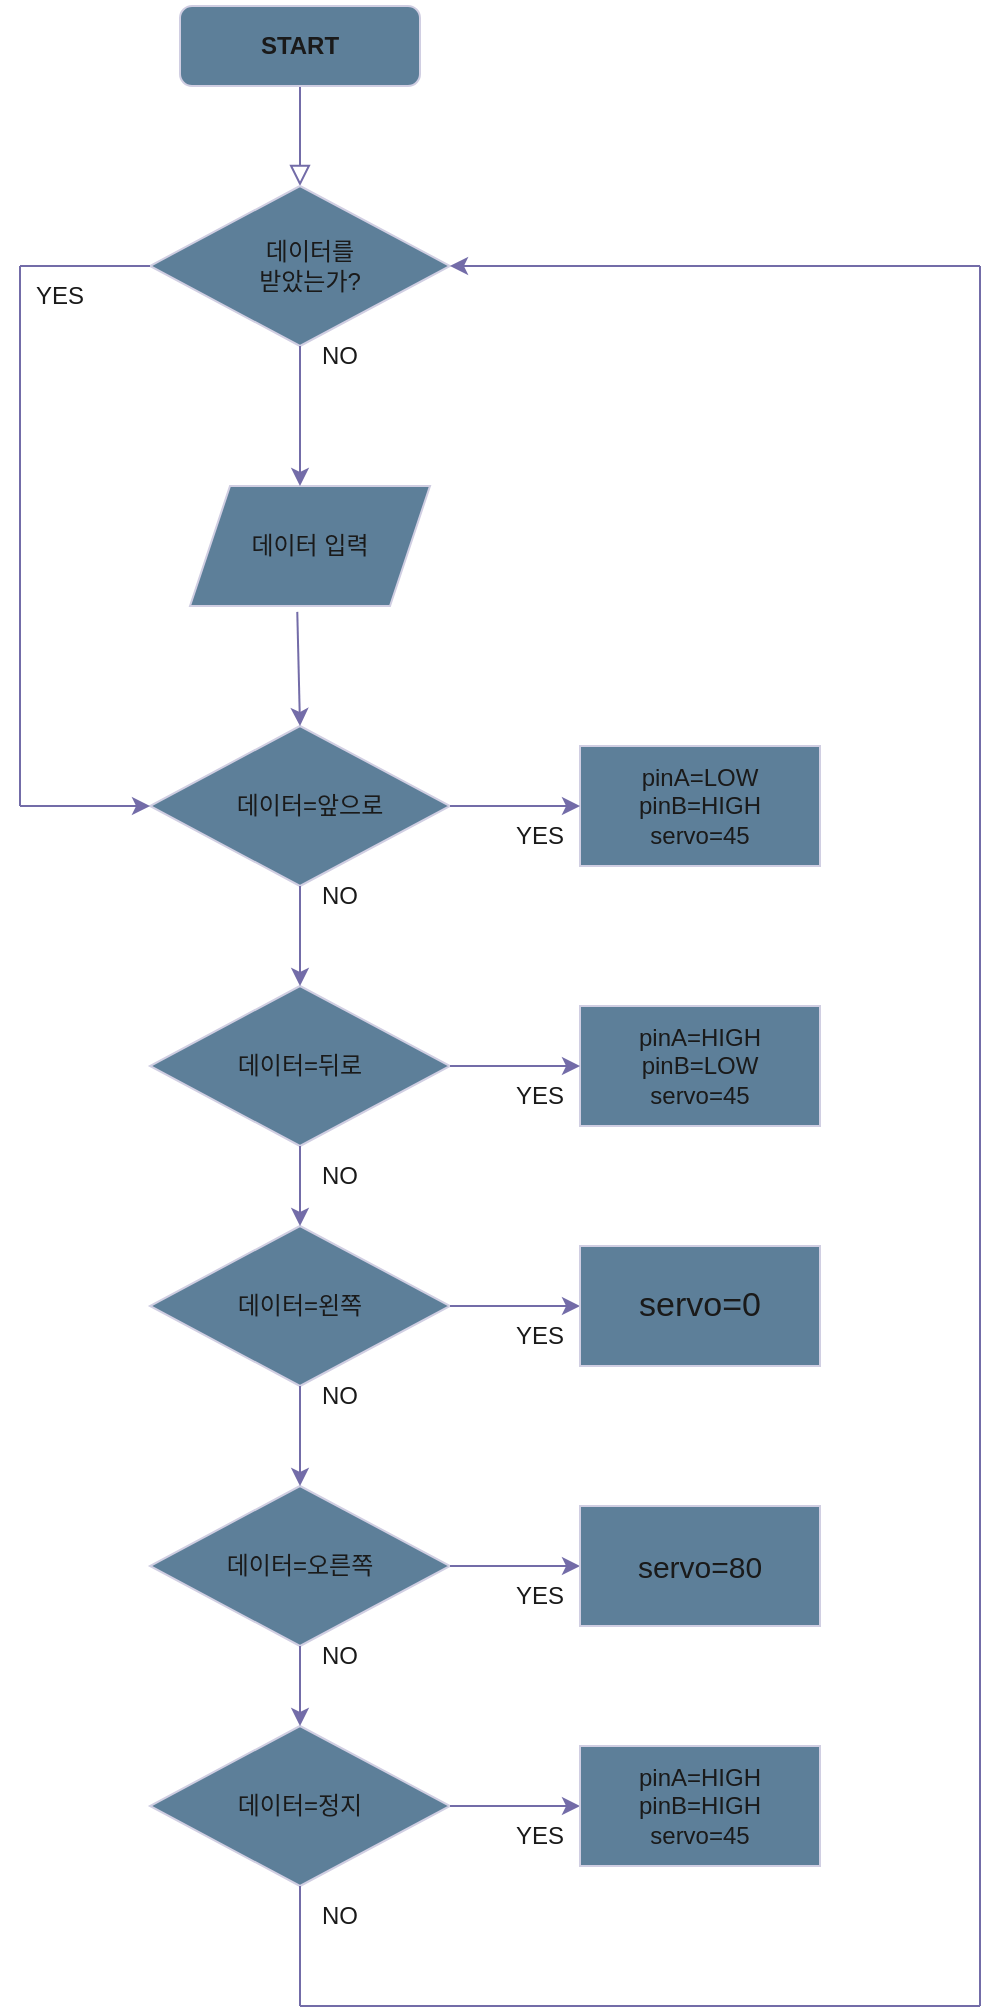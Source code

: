 <mxfile version="21.5.0" type="device">
  <diagram id="C5RBs43oDa-KdzZeNtuy" name="Page-1">
    <mxGraphModel dx="1736" dy="724" grid="1" gridSize="10" guides="1" tooltips="1" connect="1" arrows="1" fold="1" page="1" pageScale="1" pageWidth="827" pageHeight="1169" math="0" shadow="0">
      <root>
        <mxCell id="WIyWlLk6GJQsqaUBKTNV-0" />
        <mxCell id="WIyWlLk6GJQsqaUBKTNV-1" parent="WIyWlLk6GJQsqaUBKTNV-0" />
        <mxCell id="WIyWlLk6GJQsqaUBKTNV-2" value="" style="rounded=0;html=1;jettySize=auto;orthogonalLoop=1;fontSize=11;endArrow=block;endFill=0;endSize=8;strokeWidth=1;shadow=0;labelBackgroundColor=none;edgeStyle=orthogonalEdgeStyle;fontColor=default;strokeColor=#736CA8;" parent="WIyWlLk6GJQsqaUBKTNV-1" source="WIyWlLk6GJQsqaUBKTNV-3" edge="1">
          <mxGeometry relative="1" as="geometry">
            <mxPoint x="220" y="170" as="targetPoint" />
          </mxGeometry>
        </mxCell>
        <mxCell id="WIyWlLk6GJQsqaUBKTNV-3" value="&lt;h4&gt;START&lt;/h4&gt;" style="rounded=1;whiteSpace=wrap;html=1;fontSize=12;glass=0;strokeWidth=1;shadow=0;labelBackgroundColor=none;fillColor=#5D7F99;strokeColor=#D0CEE2;fontColor=#1A1A1A;" parent="WIyWlLk6GJQsqaUBKTNV-1" vertex="1">
          <mxGeometry x="160" y="80" width="120" height="40" as="geometry" />
        </mxCell>
        <mxCell id="MU7-nUKZK5LZ8pmrxmaa-1" value="" style="rounded=0;whiteSpace=wrap;html=1;labelBackgroundColor=none;fillColor=#5D7F99;strokeColor=#D0CEE2;fontColor=#1A1A1A;" vertex="1" parent="WIyWlLk6GJQsqaUBKTNV-1">
          <mxGeometry x="360" y="450" width="120" height="60" as="geometry" />
        </mxCell>
        <mxCell id="MU7-nUKZK5LZ8pmrxmaa-2" value="" style="rounded=0;whiteSpace=wrap;html=1;labelBackgroundColor=none;fillColor=#5D7F99;strokeColor=#D0CEE2;fontColor=#1A1A1A;" vertex="1" parent="WIyWlLk6GJQsqaUBKTNV-1">
          <mxGeometry x="360" y="580" width="120" height="60" as="geometry" />
        </mxCell>
        <mxCell id="MU7-nUKZK5LZ8pmrxmaa-6" value="" style="shape=parallelogram;perimeter=parallelogramPerimeter;whiteSpace=wrap;html=1;fixedSize=1;labelBackgroundColor=none;fillColor=#5D7F99;strokeColor=#D0CEE2;fontColor=#1A1A1A;" vertex="1" parent="WIyWlLk6GJQsqaUBKTNV-1">
          <mxGeometry x="165" y="320" width="120" height="60" as="geometry" />
        </mxCell>
        <mxCell id="MU7-nUKZK5LZ8pmrxmaa-7" value="" style="rhombus;whiteSpace=wrap;html=1;labelBackgroundColor=none;fillColor=#5D7F99;strokeColor=#D0CEE2;fontColor=#1A1A1A;" vertex="1" parent="WIyWlLk6GJQsqaUBKTNV-1">
          <mxGeometry x="145" y="440" width="150" height="80" as="geometry" />
        </mxCell>
        <mxCell id="MU7-nUKZK5LZ8pmrxmaa-8" value="" style="rhombus;whiteSpace=wrap;html=1;labelBackgroundColor=none;fillColor=#5D7F99;strokeColor=#D0CEE2;fontColor=#1A1A1A;" vertex="1" parent="WIyWlLk6GJQsqaUBKTNV-1">
          <mxGeometry x="145" y="170" width="150" height="80" as="geometry" />
        </mxCell>
        <mxCell id="MU7-nUKZK5LZ8pmrxmaa-10" value="" style="endArrow=classic;html=1;rounded=0;exitX=0.447;exitY=1.049;exitDx=0;exitDy=0;exitPerimeter=0;entryX=0.5;entryY=0;entryDx=0;entryDy=0;labelBackgroundColor=none;fontColor=default;strokeColor=#736CA8;" edge="1" parent="WIyWlLk6GJQsqaUBKTNV-1" source="MU7-nUKZK5LZ8pmrxmaa-6" target="MU7-nUKZK5LZ8pmrxmaa-7">
          <mxGeometry width="50" height="50" relative="1" as="geometry">
            <mxPoint x="275" y="430" as="sourcePoint" />
            <mxPoint x="325" y="380" as="targetPoint" />
          </mxGeometry>
        </mxCell>
        <mxCell id="MU7-nUKZK5LZ8pmrxmaa-11" value="" style="endArrow=classic;html=1;rounded=0;exitX=0.5;exitY=1;exitDx=0;exitDy=0;labelBackgroundColor=none;fontColor=default;strokeColor=#736CA8;" edge="1" parent="WIyWlLk6GJQsqaUBKTNV-1" source="MU7-nUKZK5LZ8pmrxmaa-8">
          <mxGeometry width="50" height="50" relative="1" as="geometry">
            <mxPoint x="350" y="250" as="sourcePoint" />
            <mxPoint x="220" y="320" as="targetPoint" />
          </mxGeometry>
        </mxCell>
        <mxCell id="MU7-nUKZK5LZ8pmrxmaa-12" value="" style="rhombus;whiteSpace=wrap;html=1;labelBackgroundColor=none;fillColor=#5D7F99;strokeColor=#D0CEE2;fontColor=#1A1A1A;" vertex="1" parent="WIyWlLk6GJQsqaUBKTNV-1">
          <mxGeometry x="145" y="570" width="150" height="80" as="geometry" />
        </mxCell>
        <mxCell id="MU7-nUKZK5LZ8pmrxmaa-13" value="" style="endArrow=classic;html=1;rounded=0;exitX=0.5;exitY=1;exitDx=0;exitDy=0;entryX=0.5;entryY=0;entryDx=0;entryDy=0;labelBackgroundColor=none;fontColor=default;strokeColor=#736CA8;" edge="1" parent="WIyWlLk6GJQsqaUBKTNV-1" source="MU7-nUKZK5LZ8pmrxmaa-7" target="MU7-nUKZK5LZ8pmrxmaa-12">
          <mxGeometry width="50" height="50" relative="1" as="geometry">
            <mxPoint x="290" y="560" as="sourcePoint" />
            <mxPoint x="340" y="510" as="targetPoint" />
          </mxGeometry>
        </mxCell>
        <mxCell id="MU7-nUKZK5LZ8pmrxmaa-15" value="" style="rhombus;whiteSpace=wrap;html=1;labelBackgroundColor=none;fillColor=#5D7F99;strokeColor=#D0CEE2;fontColor=#1A1A1A;" vertex="1" parent="WIyWlLk6GJQsqaUBKTNV-1">
          <mxGeometry x="145" y="690" width="150" height="80" as="geometry" />
        </mxCell>
        <mxCell id="MU7-nUKZK5LZ8pmrxmaa-16" value="" style="rhombus;whiteSpace=wrap;html=1;labelBackgroundColor=none;fillColor=#5D7F99;strokeColor=#D0CEE2;fontColor=#1A1A1A;" vertex="1" parent="WIyWlLk6GJQsqaUBKTNV-1">
          <mxGeometry x="145" y="820" width="150" height="80" as="geometry" />
        </mxCell>
        <mxCell id="MU7-nUKZK5LZ8pmrxmaa-17" value="" style="rhombus;whiteSpace=wrap;html=1;labelBackgroundColor=none;fillColor=#5D7F99;strokeColor=#D0CEE2;fontColor=#1A1A1A;" vertex="1" parent="WIyWlLk6GJQsqaUBKTNV-1">
          <mxGeometry x="145" y="940" width="150" height="80" as="geometry" />
        </mxCell>
        <mxCell id="MU7-nUKZK5LZ8pmrxmaa-18" value="" style="endArrow=classic;html=1;rounded=0;exitX=0.5;exitY=1;exitDx=0;exitDy=0;entryX=0.5;entryY=0;entryDx=0;entryDy=0;labelBackgroundColor=none;fontColor=default;strokeColor=#736CA8;" edge="1" parent="WIyWlLk6GJQsqaUBKTNV-1" source="MU7-nUKZK5LZ8pmrxmaa-12" target="MU7-nUKZK5LZ8pmrxmaa-15">
          <mxGeometry width="50" height="50" relative="1" as="geometry">
            <mxPoint x="300" y="680" as="sourcePoint" />
            <mxPoint x="350" y="630" as="targetPoint" />
          </mxGeometry>
        </mxCell>
        <mxCell id="MU7-nUKZK5LZ8pmrxmaa-19" value="" style="endArrow=classic;html=1;rounded=0;exitX=0.5;exitY=1;exitDx=0;exitDy=0;entryX=0.5;entryY=0;entryDx=0;entryDy=0;labelBackgroundColor=none;fontColor=default;strokeColor=#736CA8;" edge="1" parent="WIyWlLk6GJQsqaUBKTNV-1" source="MU7-nUKZK5LZ8pmrxmaa-16" target="MU7-nUKZK5LZ8pmrxmaa-17">
          <mxGeometry width="50" height="50" relative="1" as="geometry">
            <mxPoint x="330" y="970" as="sourcePoint" />
            <mxPoint x="380" y="920" as="targetPoint" />
          </mxGeometry>
        </mxCell>
        <mxCell id="MU7-nUKZK5LZ8pmrxmaa-20" value="" style="endArrow=classic;html=1;rounded=0;exitX=0.5;exitY=1;exitDx=0;exitDy=0;entryX=0.5;entryY=0;entryDx=0;entryDy=0;labelBackgroundColor=none;fontColor=default;strokeColor=#736CA8;" edge="1" parent="WIyWlLk6GJQsqaUBKTNV-1" source="MU7-nUKZK5LZ8pmrxmaa-15" target="MU7-nUKZK5LZ8pmrxmaa-16">
          <mxGeometry width="50" height="50" relative="1" as="geometry">
            <mxPoint x="330" y="810" as="sourcePoint" />
            <mxPoint x="380" y="760" as="targetPoint" />
          </mxGeometry>
        </mxCell>
        <mxCell id="MU7-nUKZK5LZ8pmrxmaa-21" value="" style="endArrow=none;html=1;rounded=0;entryX=0.5;entryY=1;entryDx=0;entryDy=0;labelBackgroundColor=none;fontColor=default;strokeColor=#736CA8;" edge="1" parent="WIyWlLk6GJQsqaUBKTNV-1" target="MU7-nUKZK5LZ8pmrxmaa-17">
          <mxGeometry width="50" height="50" relative="1" as="geometry">
            <mxPoint x="220" y="1080" as="sourcePoint" />
            <mxPoint x="240" y="1040" as="targetPoint" />
          </mxGeometry>
        </mxCell>
        <mxCell id="MU7-nUKZK5LZ8pmrxmaa-22" value="" style="endArrow=none;html=1;rounded=0;labelBackgroundColor=none;fontColor=default;strokeColor=#736CA8;" edge="1" parent="WIyWlLk6GJQsqaUBKTNV-1">
          <mxGeometry width="50" height="50" relative="1" as="geometry">
            <mxPoint x="220" y="1080" as="sourcePoint" />
            <mxPoint x="560" y="1080" as="targetPoint" />
          </mxGeometry>
        </mxCell>
        <mxCell id="MU7-nUKZK5LZ8pmrxmaa-23" value="" style="endArrow=classic;html=1;rounded=0;exitX=1;exitY=0.5;exitDx=0;exitDy=0;labelBackgroundColor=none;fontColor=default;strokeColor=#736CA8;" edge="1" parent="WIyWlLk6GJQsqaUBKTNV-1" source="MU7-nUKZK5LZ8pmrxmaa-17">
          <mxGeometry width="50" height="50" relative="1" as="geometry">
            <mxPoint x="300" y="960" as="sourcePoint" />
            <mxPoint x="360" y="980" as="targetPoint" />
          </mxGeometry>
        </mxCell>
        <mxCell id="MU7-nUKZK5LZ8pmrxmaa-24" value="" style="endArrow=classic;html=1;rounded=0;exitX=1;exitY=0.5;exitDx=0;exitDy=0;labelBackgroundColor=none;fontColor=default;strokeColor=#736CA8;" edge="1" parent="WIyWlLk6GJQsqaUBKTNV-1" source="MU7-nUKZK5LZ8pmrxmaa-16">
          <mxGeometry width="50" height="50" relative="1" as="geometry">
            <mxPoint x="300" y="860" as="sourcePoint" />
            <mxPoint x="360" y="860" as="targetPoint" />
          </mxGeometry>
        </mxCell>
        <mxCell id="MU7-nUKZK5LZ8pmrxmaa-25" value="" style="endArrow=classic;html=1;rounded=0;exitX=1;exitY=0.5;exitDx=0;exitDy=0;labelBackgroundColor=none;fontColor=default;strokeColor=#736CA8;" edge="1" parent="WIyWlLk6GJQsqaUBKTNV-1" source="MU7-nUKZK5LZ8pmrxmaa-15">
          <mxGeometry width="50" height="50" relative="1" as="geometry">
            <mxPoint x="330" y="760" as="sourcePoint" />
            <mxPoint x="360" y="730" as="targetPoint" />
          </mxGeometry>
        </mxCell>
        <mxCell id="MU7-nUKZK5LZ8pmrxmaa-26" value="" style="endArrow=classic;html=1;rounded=0;exitX=1;exitY=0.5;exitDx=0;exitDy=0;labelBackgroundColor=none;fontColor=default;strokeColor=#736CA8;" edge="1" parent="WIyWlLk6GJQsqaUBKTNV-1" source="MU7-nUKZK5LZ8pmrxmaa-12">
          <mxGeometry width="50" height="50" relative="1" as="geometry">
            <mxPoint x="300" y="660" as="sourcePoint" />
            <mxPoint x="360" y="610" as="targetPoint" />
          </mxGeometry>
        </mxCell>
        <mxCell id="MU7-nUKZK5LZ8pmrxmaa-27" value="" style="endArrow=classic;html=1;rounded=0;exitX=1;exitY=0.5;exitDx=0;exitDy=0;labelBackgroundColor=none;fontColor=default;strokeColor=#736CA8;" edge="1" parent="WIyWlLk6GJQsqaUBKTNV-1" source="MU7-nUKZK5LZ8pmrxmaa-7">
          <mxGeometry width="50" height="50" relative="1" as="geometry">
            <mxPoint x="250" y="510" as="sourcePoint" />
            <mxPoint x="360" y="480" as="targetPoint" />
          </mxGeometry>
        </mxCell>
        <mxCell id="MU7-nUKZK5LZ8pmrxmaa-29" value="" style="endArrow=none;html=1;rounded=0;entryX=0;entryY=0.5;entryDx=0;entryDy=0;labelBackgroundColor=none;fontColor=default;strokeColor=#736CA8;" edge="1" parent="WIyWlLk6GJQsqaUBKTNV-1" target="MU7-nUKZK5LZ8pmrxmaa-8">
          <mxGeometry width="50" height="50" relative="1" as="geometry">
            <mxPoint x="80" y="210" as="sourcePoint" />
            <mxPoint x="220" y="340" as="targetPoint" />
          </mxGeometry>
        </mxCell>
        <mxCell id="MU7-nUKZK5LZ8pmrxmaa-30" value="" style="endArrow=none;html=1;rounded=0;labelBackgroundColor=none;fontColor=default;strokeColor=#736CA8;" edge="1" parent="WIyWlLk6GJQsqaUBKTNV-1">
          <mxGeometry width="50" height="50" relative="1" as="geometry">
            <mxPoint x="80" y="480" as="sourcePoint" />
            <mxPoint x="80" y="210" as="targetPoint" />
          </mxGeometry>
        </mxCell>
        <mxCell id="MU7-nUKZK5LZ8pmrxmaa-31" value="" style="endArrow=classic;html=1;rounded=0;entryX=0;entryY=0.5;entryDx=0;entryDy=0;labelBackgroundColor=none;fontColor=default;strokeColor=#736CA8;" edge="1" parent="WIyWlLk6GJQsqaUBKTNV-1" target="MU7-nUKZK5LZ8pmrxmaa-7">
          <mxGeometry width="50" height="50" relative="1" as="geometry">
            <mxPoint x="80" y="480" as="sourcePoint" />
            <mxPoint x="220" y="340" as="targetPoint" />
          </mxGeometry>
        </mxCell>
        <mxCell id="MU7-nUKZK5LZ8pmrxmaa-32" value="YES" style="text;html=1;strokeColor=none;fillColor=none;align=center;verticalAlign=middle;whiteSpace=wrap;rounded=0;labelBackgroundColor=none;fontColor=#1A1A1A;" vertex="1" parent="WIyWlLk6GJQsqaUBKTNV-1">
          <mxGeometry x="70" y="210" width="60" height="30" as="geometry" />
        </mxCell>
        <mxCell id="MU7-nUKZK5LZ8pmrxmaa-33" value="&lt;font style=&quot;font-size: 17px;&quot;&gt;servo=0&lt;/font&gt;" style="rounded=0;whiteSpace=wrap;html=1;labelBackgroundColor=none;fillColor=#5D7F99;strokeColor=#D0CEE2;fontColor=#1A1A1A;" vertex="1" parent="WIyWlLk6GJQsqaUBKTNV-1">
          <mxGeometry x="360" y="700" width="120" height="60" as="geometry" />
        </mxCell>
        <mxCell id="MU7-nUKZK5LZ8pmrxmaa-34" value="" style="rounded=0;whiteSpace=wrap;html=1;labelBackgroundColor=none;fillColor=#5D7F99;strokeColor=#D0CEE2;fontColor=#1A1A1A;" vertex="1" parent="WIyWlLk6GJQsqaUBKTNV-1">
          <mxGeometry x="360" y="950" width="120" height="60" as="geometry" />
        </mxCell>
        <mxCell id="MU7-nUKZK5LZ8pmrxmaa-35" value="&lt;font style=&quot;font-size: 15px;&quot;&gt;servo=80&lt;/font&gt;" style="rounded=0;whiteSpace=wrap;html=1;labelBackgroundColor=none;fillColor=#5D7F99;strokeColor=#D0CEE2;fontColor=#1A1A1A;" vertex="1" parent="WIyWlLk6GJQsqaUBKTNV-1">
          <mxGeometry x="360" y="830" width="120" height="60" as="geometry" />
        </mxCell>
        <mxCell id="MU7-nUKZK5LZ8pmrxmaa-36" value="" style="endArrow=none;html=1;rounded=0;labelBackgroundColor=none;fontColor=default;strokeColor=#736CA8;" edge="1" parent="WIyWlLk6GJQsqaUBKTNV-1">
          <mxGeometry width="50" height="50" relative="1" as="geometry">
            <mxPoint x="560" y="1080" as="sourcePoint" />
            <mxPoint x="560" y="210" as="targetPoint" />
          </mxGeometry>
        </mxCell>
        <mxCell id="MU7-nUKZK5LZ8pmrxmaa-37" value="" style="endArrow=classic;html=1;rounded=0;entryX=1;entryY=0.5;entryDx=0;entryDy=0;labelBackgroundColor=none;fontColor=default;strokeColor=#736CA8;" edge="1" parent="WIyWlLk6GJQsqaUBKTNV-1" target="MU7-nUKZK5LZ8pmrxmaa-8">
          <mxGeometry width="50" height="50" relative="1" as="geometry">
            <mxPoint x="560" y="210" as="sourcePoint" />
            <mxPoint x="300" y="210" as="targetPoint" />
          </mxGeometry>
        </mxCell>
        <mxCell id="MU7-nUKZK5LZ8pmrxmaa-38" value="YES" style="text;html=1;strokeColor=none;fillColor=none;align=center;verticalAlign=middle;whiteSpace=wrap;rounded=0;labelBackgroundColor=none;fontColor=#1A1A1A;" vertex="1" parent="WIyWlLk6GJQsqaUBKTNV-1">
          <mxGeometry x="310" y="480" width="60" height="30" as="geometry" />
        </mxCell>
        <mxCell id="MU7-nUKZK5LZ8pmrxmaa-39" value="YES" style="text;html=1;strokeColor=none;fillColor=none;align=center;verticalAlign=middle;whiteSpace=wrap;rounded=0;labelBackgroundColor=none;fontColor=#1A1A1A;" vertex="1" parent="WIyWlLk6GJQsqaUBKTNV-1">
          <mxGeometry x="310" y="610" width="60" height="30" as="geometry" />
        </mxCell>
        <mxCell id="MU7-nUKZK5LZ8pmrxmaa-44" value="YES" style="text;html=1;strokeColor=none;fillColor=none;align=center;verticalAlign=middle;whiteSpace=wrap;rounded=0;labelBackgroundColor=none;fontColor=#1A1A1A;" vertex="1" parent="WIyWlLk6GJQsqaUBKTNV-1">
          <mxGeometry x="310" y="980" width="60" height="30" as="geometry" />
        </mxCell>
        <mxCell id="MU7-nUKZK5LZ8pmrxmaa-45" value="YES" style="text;html=1;strokeColor=none;fillColor=none;align=center;verticalAlign=middle;whiteSpace=wrap;rounded=0;labelBackgroundColor=none;fontColor=#1A1A1A;" vertex="1" parent="WIyWlLk6GJQsqaUBKTNV-1">
          <mxGeometry x="310" y="860" width="60" height="30" as="geometry" />
        </mxCell>
        <mxCell id="MU7-nUKZK5LZ8pmrxmaa-46" value="YES" style="text;html=1;strokeColor=none;fillColor=none;align=center;verticalAlign=middle;whiteSpace=wrap;rounded=0;labelBackgroundColor=none;fontColor=#1A1A1A;" vertex="1" parent="WIyWlLk6GJQsqaUBKTNV-1">
          <mxGeometry x="310" y="730" width="60" height="30" as="geometry" />
        </mxCell>
        <mxCell id="MU7-nUKZK5LZ8pmrxmaa-48" value="NO" style="text;html=1;strokeColor=none;fillColor=none;align=center;verticalAlign=middle;whiteSpace=wrap;rounded=0;labelBackgroundColor=none;fontColor=#1A1A1A;" vertex="1" parent="WIyWlLk6GJQsqaUBKTNV-1">
          <mxGeometry x="210" y="240" width="60" height="30" as="geometry" />
        </mxCell>
        <mxCell id="MU7-nUKZK5LZ8pmrxmaa-54" value="NO" style="text;html=1;strokeColor=none;fillColor=none;align=center;verticalAlign=middle;whiteSpace=wrap;rounded=0;labelBackgroundColor=none;fontColor=#1A1A1A;" vertex="1" parent="WIyWlLk6GJQsqaUBKTNV-1">
          <mxGeometry x="210" y="650" width="60" height="30" as="geometry" />
        </mxCell>
        <mxCell id="MU7-nUKZK5LZ8pmrxmaa-55" value="NO" style="text;html=1;strokeColor=none;fillColor=none;align=center;verticalAlign=middle;whiteSpace=wrap;rounded=0;labelBackgroundColor=none;fontColor=#1A1A1A;" vertex="1" parent="WIyWlLk6GJQsqaUBKTNV-1">
          <mxGeometry x="210" y="510" width="60" height="30" as="geometry" />
        </mxCell>
        <mxCell id="MU7-nUKZK5LZ8pmrxmaa-59" style="edgeStyle=orthogonalEdgeStyle;rounded=0;orthogonalLoop=1;jettySize=auto;html=1;exitX=0.5;exitY=1;exitDx=0;exitDy=0;labelBackgroundColor=none;fontColor=default;strokeColor=#736CA8;" edge="1" parent="WIyWlLk6GJQsqaUBKTNV-1">
          <mxGeometry relative="1" as="geometry">
            <mxPoint x="240" y="800" as="sourcePoint" />
            <mxPoint x="240" y="800" as="targetPoint" />
          </mxGeometry>
        </mxCell>
        <mxCell id="MU7-nUKZK5LZ8pmrxmaa-60" value="NO" style="text;html=1;strokeColor=none;fillColor=none;align=center;verticalAlign=middle;whiteSpace=wrap;rounded=0;labelBackgroundColor=none;fontColor=#1A1A1A;" vertex="1" parent="WIyWlLk6GJQsqaUBKTNV-1">
          <mxGeometry x="210" y="760" width="60" height="30" as="geometry" />
        </mxCell>
        <mxCell id="MU7-nUKZK5LZ8pmrxmaa-61" value="NO" style="text;html=1;strokeColor=none;fillColor=none;align=center;verticalAlign=middle;whiteSpace=wrap;rounded=0;labelBackgroundColor=none;fontColor=#1A1A1A;" vertex="1" parent="WIyWlLk6GJQsqaUBKTNV-1">
          <mxGeometry x="210" y="890" width="60" height="30" as="geometry" />
        </mxCell>
        <mxCell id="MU7-nUKZK5LZ8pmrxmaa-62" value="NO" style="text;html=1;strokeColor=none;fillColor=none;align=center;verticalAlign=middle;whiteSpace=wrap;rounded=0;labelBackgroundColor=none;fontColor=#1A1A1A;" vertex="1" parent="WIyWlLk6GJQsqaUBKTNV-1">
          <mxGeometry x="210" y="1020" width="60" height="30" as="geometry" />
        </mxCell>
        <mxCell id="MU7-nUKZK5LZ8pmrxmaa-64" value="데이터를 받았는가?" style="text;html=1;strokeColor=none;fillColor=none;align=center;verticalAlign=middle;whiteSpace=wrap;rounded=0;labelBackgroundColor=none;fontColor=#1A1A1A;" vertex="1" parent="WIyWlLk6GJQsqaUBKTNV-1">
          <mxGeometry x="195" y="195" width="60" height="30" as="geometry" />
        </mxCell>
        <mxCell id="MU7-nUKZK5LZ8pmrxmaa-65" value="데이터 입력" style="text;html=1;strokeColor=none;fillColor=none;align=center;verticalAlign=middle;whiteSpace=wrap;rounded=0;labelBackgroundColor=none;fontColor=#1A1A1A;" vertex="1" parent="WIyWlLk6GJQsqaUBKTNV-1">
          <mxGeometry x="190" y="335" width="70" height="30" as="geometry" />
        </mxCell>
        <mxCell id="MU7-nUKZK5LZ8pmrxmaa-66" value="데이터=앞으로" style="text;html=1;strokeColor=none;fillColor=none;align=center;verticalAlign=middle;whiteSpace=wrap;rounded=0;labelBackgroundColor=none;fontColor=#1A1A1A;" vertex="1" parent="WIyWlLk6GJQsqaUBKTNV-1">
          <mxGeometry x="180" y="465" width="90" height="30" as="geometry" />
        </mxCell>
        <mxCell id="MU7-nUKZK5LZ8pmrxmaa-67" value="데이터=뒤로" style="text;html=1;strokeColor=none;fillColor=none;align=center;verticalAlign=middle;whiteSpace=wrap;rounded=0;labelBackgroundColor=none;fontColor=#1A1A1A;" vertex="1" parent="WIyWlLk6GJQsqaUBKTNV-1">
          <mxGeometry x="185" y="595" width="70" height="30" as="geometry" />
        </mxCell>
        <mxCell id="MU7-nUKZK5LZ8pmrxmaa-68" value="데이터=오른쪽" style="text;html=1;strokeColor=none;fillColor=none;align=center;verticalAlign=middle;whiteSpace=wrap;rounded=0;labelBackgroundColor=none;fontColor=#1A1A1A;" vertex="1" parent="WIyWlLk6GJQsqaUBKTNV-1">
          <mxGeometry x="175" y="845" width="90" height="30" as="geometry" />
        </mxCell>
        <mxCell id="MU7-nUKZK5LZ8pmrxmaa-69" value="데이터=왼쪽" style="text;html=1;strokeColor=none;fillColor=none;align=center;verticalAlign=middle;whiteSpace=wrap;rounded=0;labelBackgroundColor=none;fontColor=#1A1A1A;" vertex="1" parent="WIyWlLk6GJQsqaUBKTNV-1">
          <mxGeometry x="180" y="715" width="80" height="30" as="geometry" />
        </mxCell>
        <mxCell id="MU7-nUKZK5LZ8pmrxmaa-70" value="데이터=정지" style="text;html=1;strokeColor=none;fillColor=none;align=center;verticalAlign=middle;whiteSpace=wrap;rounded=0;labelBackgroundColor=none;fontColor=#1A1A1A;" vertex="1" parent="WIyWlLk6GJQsqaUBKTNV-1">
          <mxGeometry x="185" y="965" width="70" height="30" as="geometry" />
        </mxCell>
        <mxCell id="MU7-nUKZK5LZ8pmrxmaa-71" value="pinA=LOW&lt;br&gt;pinB=HIGH&lt;br&gt;servo=45" style="text;html=1;strokeColor=none;fillColor=none;align=center;verticalAlign=middle;whiteSpace=wrap;rounded=0;labelBackgroundColor=none;fontColor=#1A1A1A;" vertex="1" parent="WIyWlLk6GJQsqaUBKTNV-1">
          <mxGeometry x="370" y="460" width="100" height="40" as="geometry" />
        </mxCell>
        <mxCell id="MU7-nUKZK5LZ8pmrxmaa-72" value="pinA=HIGH&lt;br&gt;pinB=LOW&lt;br&gt;servo=45" style="text;html=1;strokeColor=none;fillColor=none;align=center;verticalAlign=middle;whiteSpace=wrap;rounded=0;labelBackgroundColor=none;fontColor=#1A1A1A;" vertex="1" parent="WIyWlLk6GJQsqaUBKTNV-1">
          <mxGeometry x="370" y="590" width="100" height="40" as="geometry" />
        </mxCell>
        <mxCell id="MU7-nUKZK5LZ8pmrxmaa-73" value="pinA=HIGH&lt;br&gt;pinB=HIGH&lt;br&gt;servo=45" style="text;html=1;strokeColor=none;fillColor=none;align=center;verticalAlign=middle;whiteSpace=wrap;rounded=0;labelBackgroundColor=none;fontColor=#1A1A1A;" vertex="1" parent="WIyWlLk6GJQsqaUBKTNV-1">
          <mxGeometry x="370" y="960" width="100" height="40" as="geometry" />
        </mxCell>
      </root>
    </mxGraphModel>
  </diagram>
</mxfile>
